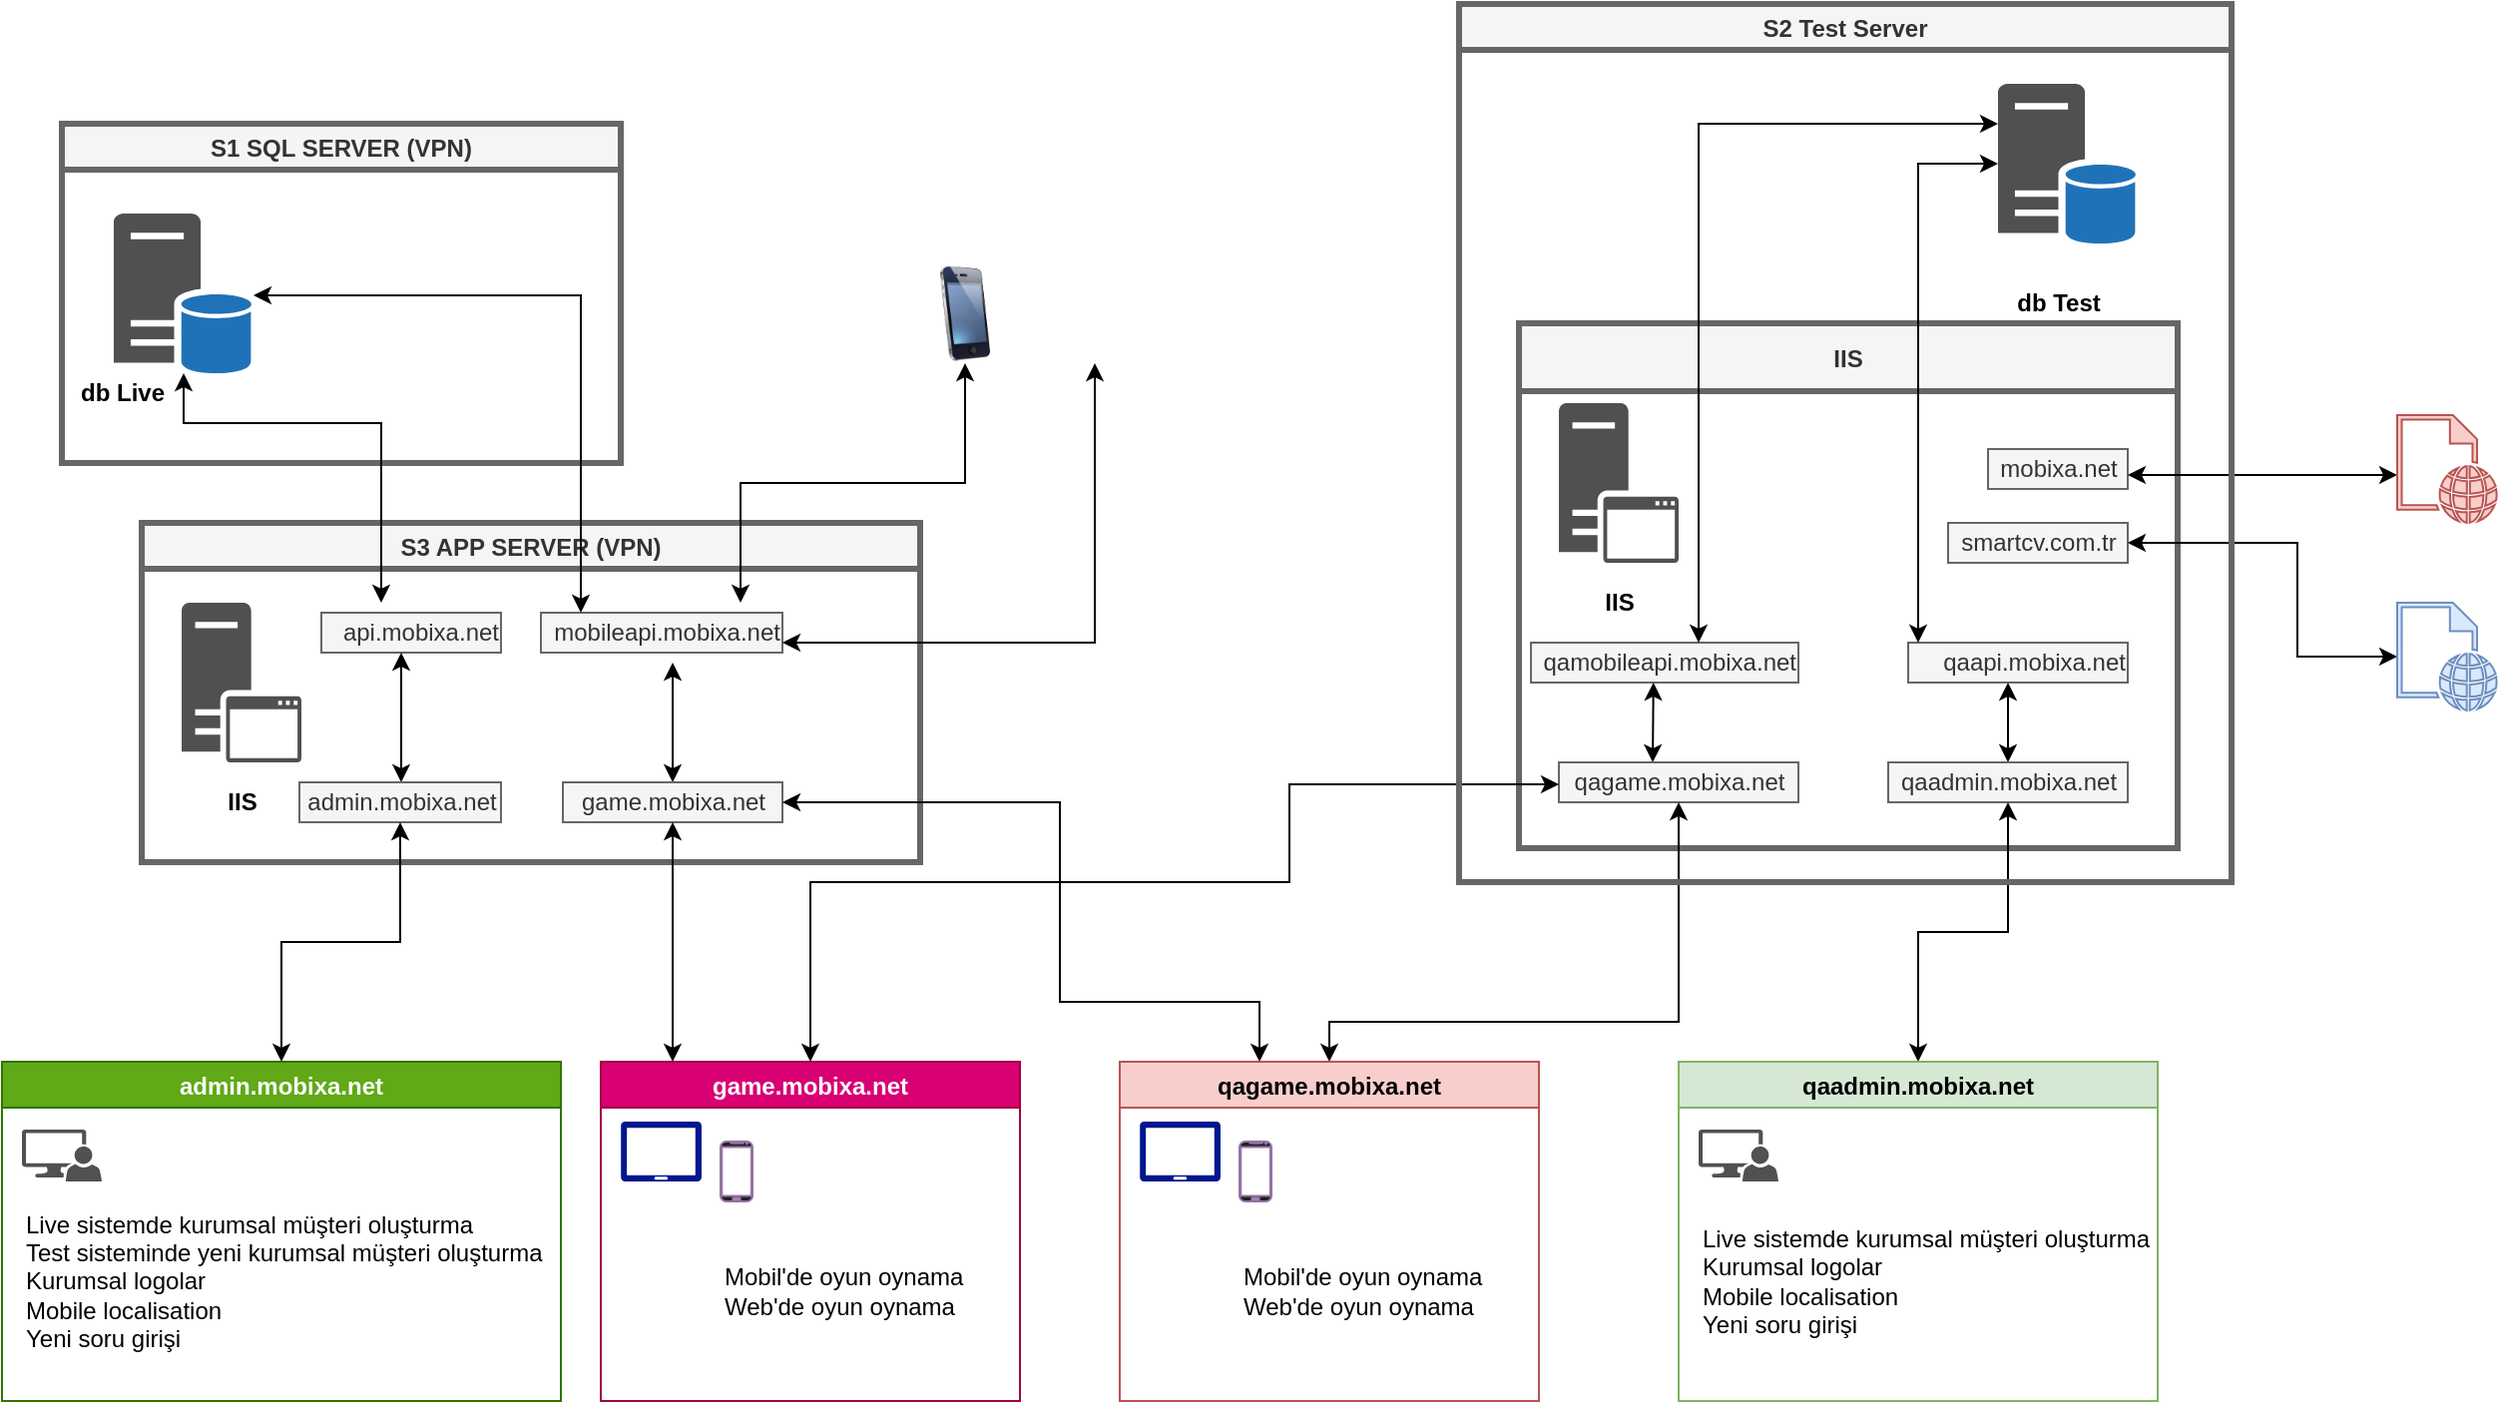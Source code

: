 <mxfile version="12.4.3" type="github" pages="1"><diagram id="cULagJZcPOH4J3PardV_" name="Page-1"><mxGraphModel dx="868" dy="443" grid="1" gridSize="10" guides="1" tooltips="1" connect="1" arrows="1" fold="1" page="1" pageScale="1" pageWidth="827" pageHeight="1169" math="0" shadow="0"><root><mxCell id="0"/><mxCell id="1" parent="0"/><mxCell id="4tE4X2BIgsz1hw9y_Evs-1" value="S3 APP SERVER (VPN)" style="swimlane;fillColor=#f5f5f5;strokeColor=#666666;fontColor=#333333;strokeWidth=3;" parent="1" vertex="1"><mxGeometry x="290" y="300" width="390" height="170" as="geometry"><mxRectangle x="110" y="240" width="100" height="23" as="alternateBounds"/></mxGeometry></mxCell><mxCell id="4tE4X2BIgsz1hw9y_Evs-2" value="api.mobixa.net" style="text;html=1;align=right;verticalAlign=middle;resizable=0;points=[];;autosize=1;fillColor=#f5f5f5;strokeColor=#666666;fontColor=#333333;" parent="4tE4X2BIgsz1hw9y_Evs-1" vertex="1"><mxGeometry x="90" y="45" width="90" height="20" as="geometry"/></mxCell><mxCell id="4tE4X2BIgsz1hw9y_Evs-148" style="edgeStyle=elbowEdgeStyle;rounded=0;orthogonalLoop=1;jettySize=auto;elbow=vertical;html=1;startArrow=classic;startFill=1;" parent="4tE4X2BIgsz1hw9y_Evs-1" source="4tE4X2BIgsz1hw9y_Evs-3" target="4tE4X2BIgsz1hw9y_Evs-2" edge="1"><mxGeometry relative="1" as="geometry"><mxPoint x="130" y="80" as="targetPoint"/><Array as="points"><mxPoint x="130" y="100"/></Array></mxGeometry></mxCell><mxCell id="4tE4X2BIgsz1hw9y_Evs-3" value="admin.mobixa.net" style="text;html=1;align=center;verticalAlign=middle;resizable=0;points=[];;autosize=1;fillColor=#f5f5f5;strokeColor=#666666;fontColor=#333333;" parent="4tE4X2BIgsz1hw9y_Evs-1" vertex="1"><mxGeometry x="79" y="130" width="101" height="20" as="geometry"/></mxCell><mxCell id="4tE4X2BIgsz1hw9y_Evs-45" value="" style="edgeStyle=orthogonalEdgeStyle;rounded=0;orthogonalLoop=1;jettySize=auto;html=1;startArrow=classic;startFill=1;" parent="4tE4X2BIgsz1hw9y_Evs-1" source="4tE4X2BIgsz1hw9y_Evs-39" edge="1"><mxGeometry relative="1" as="geometry"><mxPoint x="266" y="70" as="targetPoint"/><Array as="points"><mxPoint x="266" y="80"/><mxPoint x="266" y="80"/></Array></mxGeometry></mxCell><mxCell id="4tE4X2BIgsz1hw9y_Evs-39" value="&lt;span style=&quot;text-align: right&quot;&gt;game.mobixa.net&lt;/span&gt;" style="text;html=1;align=center;verticalAlign=middle;resizable=0;points=[];;autosize=1;fillColor=#f5f5f5;strokeColor=#666666;fontColor=#333333;" parent="4tE4X2BIgsz1hw9y_Evs-1" vertex="1"><mxGeometry x="211" y="130" width="110" height="20" as="geometry"/></mxCell><mxCell id="4tE4X2BIgsz1hw9y_Evs-43" value="mobileapi.mobixa.net&lt;br&gt;" style="text;html=1;align=right;verticalAlign=middle;resizable=0;points=[];;autosize=1;fillColor=#f5f5f5;strokeColor=#666666;fontColor=#333333;" parent="4tE4X2BIgsz1hw9y_Evs-1" vertex="1"><mxGeometry x="200" y="45" width="121" height="20" as="geometry"/></mxCell><mxCell id="4tE4X2BIgsz1hw9y_Evs-58" value="" style="group" parent="4tE4X2BIgsz1hw9y_Evs-1" vertex="1" connectable="0"><mxGeometry x="20" y="40" width="60" height="110" as="geometry"/></mxCell><mxCell id="4tE4X2BIgsz1hw9y_Evs-4" value="" style="pointerEvents=1;shadow=0;dashed=0;html=1;strokeColor=none;fillColor=#505050;labelPosition=center;verticalLabelPosition=bottom;verticalAlign=top;outlineConnect=0;align=center;shape=mxgraph.office.servers.application_server;" parent="4tE4X2BIgsz1hw9y_Evs-58" vertex="1"><mxGeometry width="60" height="80" as="geometry"/></mxCell><mxCell id="4tE4X2BIgsz1hw9y_Evs-5" value="&lt;span style=&quot;font-weight: 700&quot;&gt;IIS&lt;/span&gt;" style="text;html=1;align=center;verticalAlign=middle;resizable=0;points=[];;autosize=1;" parent="4tE4X2BIgsz1hw9y_Evs-58" vertex="1"><mxGeometry x="15" y="90" width="30" height="20" as="geometry"/></mxCell><mxCell id="4tE4X2BIgsz1hw9y_Evs-6" value="S1 SQL SERVER (VPN)" style="swimlane;fillColor=#f5f5f5;strokeColor=#666666;fontColor=#333333;strokeWidth=3;startSize=23;" parent="1" vertex="1"><mxGeometry x="250" y="100" width="280" height="170" as="geometry"><mxRectangle x="50" y="40" width="100" height="23" as="alternateBounds"/></mxGeometry></mxCell><mxCell id="4tE4X2BIgsz1hw9y_Evs-7" value="" style="pointerEvents=1;shadow=0;dashed=0;html=1;strokeColor=none;fillColor=#505050;labelPosition=center;verticalLabelPosition=bottom;verticalAlign=top;outlineConnect=0;align=center;shape=mxgraph.office.servers.database_server_blue;" parent="4tE4X2BIgsz1hw9y_Evs-6" vertex="1"><mxGeometry x="26" y="45" width="70" height="80" as="geometry"/></mxCell><mxCell id="4tE4X2BIgsz1hw9y_Evs-8" value="&lt;span style=&quot;font-weight: 700&quot;&gt;db Live&lt;/span&gt;" style="text;html=1;align=center;verticalAlign=middle;resizable=0;points=[];;autosize=1;" parent="4tE4X2BIgsz1hw9y_Evs-6" vertex="1"><mxGeometry y="125" width="60" height="20" as="geometry"/></mxCell><mxCell id="4tE4X2BIgsz1hw9y_Evs-9" value="IIS" style="swimlane;fillColor=#f5f5f5;strokeColor=#666666;fontColor=#333333;strokeWidth=3;startSize=34;" parent="1" vertex="1"><mxGeometry x="980" y="200" width="330" height="263" as="geometry"><mxRectangle x="990" y="220" width="100" height="23" as="alternateBounds"/></mxGeometry></mxCell><mxCell id="4tE4X2BIgsz1hw9y_Evs-11" value="mobixa.net" style="text;html=1;align=center;verticalAlign=middle;resizable=0;points=[];;autosize=1;fillColor=#f5f5f5;strokeColor=#666666;fontColor=#333333;" parent="4tE4X2BIgsz1hw9y_Evs-9" vertex="1"><mxGeometry x="235" y="63" width="70" height="20" as="geometry"/></mxCell><mxCell id="4tE4X2BIgsz1hw9y_Evs-12" value="smartcv.com.tr" style="text;html=1;align=center;verticalAlign=middle;resizable=0;points=[];;autosize=1;fillColor=#f5f5f5;strokeColor=#666666;fontColor=#333333;" parent="4tE4X2BIgsz1hw9y_Evs-9" vertex="1"><mxGeometry x="215" y="100" width="90" height="20" as="geometry"/></mxCell><mxCell id="4tE4X2BIgsz1hw9y_Evs-121" style="edgeStyle=orthogonalEdgeStyle;rounded=0;orthogonalLoop=1;jettySize=auto;html=1;startArrow=classic;startFill=1;" parent="4tE4X2BIgsz1hw9y_Evs-9" source="4tE4X2BIgsz1hw9y_Evs-13" target="4tE4X2BIgsz1hw9y_Evs-14" edge="1"><mxGeometry relative="1" as="geometry"><Array as="points"><mxPoint x="245" y="190"/><mxPoint x="245" y="190"/></Array></mxGeometry></mxCell><mxCell id="4tE4X2BIgsz1hw9y_Evs-13" value="qaadmin.mobixa.net" style="text;html=1;align=center;verticalAlign=middle;resizable=0;points=[];;autosize=1;fillColor=#f5f5f5;strokeColor=#666666;fontColor=#333333;" parent="4tE4X2BIgsz1hw9y_Evs-9" vertex="1"><mxGeometry x="185" y="220" width="120" height="20" as="geometry"/></mxCell><mxCell id="4tE4X2BIgsz1hw9y_Evs-14" value="qaapi.mobixa.net" style="text;html=1;align=right;verticalAlign=middle;resizable=0;points=[];;autosize=1;fillColor=#f5f5f5;strokeColor=#666666;fontColor=#333333;" parent="4tE4X2BIgsz1hw9y_Evs-9" vertex="1"><mxGeometry x="195" y="160" width="110" height="20" as="geometry"/></mxCell><mxCell id="4tE4X2BIgsz1hw9y_Evs-65" value="qamobileapi.mobixa.net&lt;br&gt;" style="text;html=1;align=right;verticalAlign=middle;resizable=0;points=[];;autosize=1;fillColor=#f5f5f5;strokeColor=#666666;fontColor=#333333;" parent="4tE4X2BIgsz1hw9y_Evs-9" vertex="1"><mxGeometry x="6" y="160" width="134" height="20" as="geometry"/></mxCell><mxCell id="4tE4X2BIgsz1hw9y_Evs-125" style="rounded=0;orthogonalLoop=1;jettySize=auto;html=1;entryX=0.458;entryY=1;entryDx=0;entryDy=0;entryPerimeter=0;startArrow=classic;startFill=1;" parent="4tE4X2BIgsz1hw9y_Evs-9" target="4tE4X2BIgsz1hw9y_Evs-65" edge="1"><mxGeometry relative="1" as="geometry"><mxPoint x="67" y="220" as="sourcePoint"/></mxGeometry></mxCell><mxCell id="4tE4X2BIgsz1hw9y_Evs-62" value="&lt;span style=&quot;text-align: right&quot;&gt;qagame.mobixa.net&lt;/span&gt;" style="text;html=1;align=center;verticalAlign=middle;resizable=0;points=[];;autosize=1;fillColor=#f5f5f5;strokeColor=#666666;fontColor=#333333;" parent="4tE4X2BIgsz1hw9y_Evs-9" vertex="1"><mxGeometry x="20" y="220" width="120" height="20" as="geometry"/></mxCell><mxCell id="4tE4X2BIgsz1hw9y_Evs-83" value="" style="group" parent="4tE4X2BIgsz1hw9y_Evs-9" vertex="1" connectable="0"><mxGeometry x="20" y="40" width="60" height="110" as="geometry"/></mxCell><mxCell id="4tE4X2BIgsz1hw9y_Evs-59" value="" style="group" parent="4tE4X2BIgsz1hw9y_Evs-83" vertex="1" connectable="0"><mxGeometry width="60" height="110" as="geometry"/></mxCell><mxCell id="4tE4X2BIgsz1hw9y_Evs-60" value="" style="pointerEvents=1;shadow=0;dashed=0;html=1;strokeColor=none;fillColor=#505050;labelPosition=center;verticalLabelPosition=bottom;verticalAlign=top;outlineConnect=0;align=center;shape=mxgraph.office.servers.application_server;" parent="4tE4X2BIgsz1hw9y_Evs-59" vertex="1"><mxGeometry width="60" height="80" as="geometry"/></mxCell><mxCell id="4tE4X2BIgsz1hw9y_Evs-61" value="&lt;span style=&quot;font-weight: 700&quot;&gt;IIS&lt;/span&gt;" style="text;html=1;align=center;verticalAlign=middle;resizable=0;points=[];;autosize=1;" parent="4tE4X2BIgsz1hw9y_Evs-59" vertex="1"><mxGeometry x="15" y="90" width="30" height="20" as="geometry"/></mxCell><mxCell id="4tE4X2BIgsz1hw9y_Evs-16" style="edgeStyle=orthogonalEdgeStyle;rounded=0;orthogonalLoop=1;jettySize=auto;html=1;endArrow=classic;endFill=1;startArrow=classic;startFill=1;" parent="1" source="4tE4X2BIgsz1hw9y_Evs-7" edge="1"><mxGeometry relative="1" as="geometry"><mxPoint x="410" y="340" as="targetPoint"/><Array as="points"><mxPoint x="311" y="250"/><mxPoint x="410" y="250"/></Array></mxGeometry></mxCell><mxCell id="4tE4X2BIgsz1hw9y_Evs-48" style="edgeStyle=orthogonalEdgeStyle;rounded=0;orthogonalLoop=1;jettySize=auto;html=1;startArrow=classic;startFill=1;" parent="1" source="4tE4X2BIgsz1hw9y_Evs-17" target="4tE4X2BIgsz1hw9y_Evs-3" edge="1"><mxGeometry relative="1" as="geometry"/></mxCell><mxCell id="4tE4X2BIgsz1hw9y_Evs-17" value="admin.mobixa.net" style="swimlane;fillColor=#60a917;strokeColor=#2D7600;fontColor=#ffffff;" parent="1" vertex="1"><mxGeometry x="220" y="570" width="280" height="170" as="geometry"><mxRectangle x="20" y="510" width="100" height="23" as="alternateBounds"/></mxGeometry></mxCell><mxCell id="4tE4X2BIgsz1hw9y_Evs-18" value="" style="pointerEvents=1;shadow=0;dashed=0;html=1;strokeColor=none;labelPosition=center;verticalLabelPosition=bottom;verticalAlign=top;align=center;fillColor=#515151;shape=mxgraph.mscae.system_center.admin_console" parent="4tE4X2BIgsz1hw9y_Evs-17" vertex="1"><mxGeometry x="10" y="34" width="40" height="26" as="geometry"/></mxCell><mxCell id="4tE4X2BIgsz1hw9y_Evs-19" value="Live sistemde kurumsal müşteri oluşturma&lt;br&gt;Test sisteminde yeni kurumsal müşteri oluşturma&lt;br&gt;Kurumsal logolar&lt;br&gt;Mobile localisation&lt;br&gt;Yeni soru girişi" style="text;html=1;align=left;verticalAlign=middle;resizable=0;points=[];;autosize=1;" parent="4tE4X2BIgsz1hw9y_Evs-17" vertex="1"><mxGeometry x="10" y="70" width="270" height="80" as="geometry"/></mxCell><mxCell id="4tE4X2BIgsz1hw9y_Evs-49" style="edgeStyle=orthogonalEdgeStyle;rounded=0;orthogonalLoop=1;jettySize=auto;html=1;startArrow=classic;startFill=1;" parent="1" source="4tE4X2BIgsz1hw9y_Evs-20" target="4tE4X2BIgsz1hw9y_Evs-39" edge="1"><mxGeometry relative="1" as="geometry"><Array as="points"><mxPoint x="556" y="550"/><mxPoint x="556" y="550"/></Array></mxGeometry></mxCell><mxCell id="4tE4X2BIgsz1hw9y_Evs-107" style="edgeStyle=orthogonalEdgeStyle;rounded=0;orthogonalLoop=1;jettySize=auto;html=1;entryX=0;entryY=0.55;entryDx=0;entryDy=0;entryPerimeter=0;startArrow=classic;startFill=1;" parent="1" source="4tE4X2BIgsz1hw9y_Evs-20" target="4tE4X2BIgsz1hw9y_Evs-62" edge="1"><mxGeometry relative="1" as="geometry"><Array as="points"><mxPoint x="625" y="480"/><mxPoint x="865" y="480"/><mxPoint x="865" y="431"/></Array></mxGeometry></mxCell><mxCell id="4tE4X2BIgsz1hw9y_Evs-20" value="game.mobixa.net" style="swimlane;fillColor=#d80073;strokeColor=#A50040;fontColor=#ffffff;" parent="1" vertex="1"><mxGeometry x="520" y="570" width="210" height="170" as="geometry"><mxRectangle x="280" y="510" width="100" height="23" as="alternateBounds"/></mxGeometry></mxCell><mxCell id="4tE4X2BIgsz1hw9y_Evs-21" value="Mobil'de oyun oynama&lt;br&gt;Web'de oyun oynama" style="text;html=1;align=left;verticalAlign=middle;resizable=0;points=[];;autosize=1;" parent="4tE4X2BIgsz1hw9y_Evs-20" vertex="1"><mxGeometry x="60" y="100" width="140" height="30" as="geometry"/></mxCell><mxCell id="4tE4X2BIgsz1hw9y_Evs-22" value="" style="verticalLabelPosition=bottom;verticalAlign=top;html=1;shadow=0;dashed=0;strokeWidth=1;shape=mxgraph.android.phone2;strokeColor=#9673a6;align=left;fillColor=#201F21;" parent="4tE4X2BIgsz1hw9y_Evs-20" vertex="1"><mxGeometry x="60" y="40" width="16" height="30" as="geometry"/></mxCell><mxCell id="4tE4X2BIgsz1hw9y_Evs-23" value="" style="aspect=fixed;pointerEvents=1;shadow=0;dashed=0;html=1;strokeColor=none;labelPosition=center;verticalLabelPosition=bottom;verticalAlign=top;align=center;fillColor=#00188D;shape=mxgraph.azure.tablet;" parent="4tE4X2BIgsz1hw9y_Evs-20" vertex="1"><mxGeometry x="10" y="30" width="40.55" height="30" as="geometry"/></mxCell><mxCell id="4tE4X2BIgsz1hw9y_Evs-47" style="edgeStyle=orthogonalEdgeStyle;rounded=0;orthogonalLoop=1;jettySize=auto;html=1;startArrow=classic;startFill=1;" parent="1" source="4tE4X2BIgsz1hw9y_Evs-26" target="4tE4X2BIgsz1hw9y_Evs-39" edge="1"><mxGeometry relative="1" as="geometry"><Array as="points"><mxPoint x="850" y="540"/><mxPoint x="750" y="540"/><mxPoint x="750" y="440"/></Array></mxGeometry></mxCell><mxCell id="4tE4X2BIgsz1hw9y_Evs-106" style="edgeStyle=orthogonalEdgeStyle;rounded=0;orthogonalLoop=1;jettySize=auto;html=1;startArrow=classic;startFill=1;" parent="1" source="4tE4X2BIgsz1hw9y_Evs-26" target="4tE4X2BIgsz1hw9y_Evs-62" edge="1"><mxGeometry relative="1" as="geometry"><Array as="points"><mxPoint x="885" y="550"/><mxPoint x="1060" y="550"/></Array></mxGeometry></mxCell><mxCell id="4tE4X2BIgsz1hw9y_Evs-26" value="qagame.mobixa.net" style="swimlane;fillColor=#f8cecc;strokeColor=#b85450;" parent="1" vertex="1"><mxGeometry x="780" y="570" width="210" height="170" as="geometry"><mxRectangle x="160" y="510" width="100" height="23" as="alternateBounds"/></mxGeometry></mxCell><mxCell id="4tE4X2BIgsz1hw9y_Evs-27" value="Mobil'de oyun oynama&lt;br&gt;Web'de oyun oynama" style="text;html=1;align=left;verticalAlign=middle;resizable=0;points=[];;autosize=1;" parent="4tE4X2BIgsz1hw9y_Evs-26" vertex="1"><mxGeometry x="60" y="100" width="140" height="30" as="geometry"/></mxCell><mxCell id="4tE4X2BIgsz1hw9y_Evs-28" value="" style="verticalLabelPosition=bottom;verticalAlign=top;html=1;shadow=0;dashed=0;strokeWidth=1;shape=mxgraph.android.phone2;strokeColor=#9673a6;align=left;fillColor=#201F21;" parent="4tE4X2BIgsz1hw9y_Evs-26" vertex="1"><mxGeometry x="60" y="40" width="16" height="30" as="geometry"/></mxCell><mxCell id="4tE4X2BIgsz1hw9y_Evs-29" value="" style="aspect=fixed;pointerEvents=1;shadow=0;dashed=0;html=1;strokeColor=none;labelPosition=center;verticalLabelPosition=bottom;verticalAlign=top;align=center;fillColor=#00188D;shape=mxgraph.azure.tablet;" parent="4tE4X2BIgsz1hw9y_Evs-26" vertex="1"><mxGeometry x="10" y="30" width="40.55" height="30" as="geometry"/></mxCell><mxCell id="4tE4X2BIgsz1hw9y_Evs-105" style="edgeStyle=orthogonalEdgeStyle;rounded=0;orthogonalLoop=1;jettySize=auto;html=1;startArrow=classic;startFill=1;" parent="1" source="4tE4X2BIgsz1hw9y_Evs-30" target="4tE4X2BIgsz1hw9y_Evs-13" edge="1"><mxGeometry relative="1" as="geometry"/></mxCell><mxCell id="4tE4X2BIgsz1hw9y_Evs-30" value="qaadmin.mobixa.net" style="swimlane;fillColor=#d5e8d4;strokeColor=#82b366;" parent="1" vertex="1"><mxGeometry x="1060" y="570" width="240" height="170" as="geometry"><mxRectangle x="160" y="510" width="100" height="23" as="alternateBounds"/></mxGeometry></mxCell><mxCell id="4tE4X2BIgsz1hw9y_Evs-31" value="" style="pointerEvents=1;shadow=0;dashed=0;html=1;strokeColor=none;labelPosition=center;verticalLabelPosition=bottom;verticalAlign=top;align=center;fillColor=#515151;shape=mxgraph.mscae.system_center.admin_console" parent="4tE4X2BIgsz1hw9y_Evs-30" vertex="1"><mxGeometry x="10" y="34" width="40" height="26" as="geometry"/></mxCell><mxCell id="4tE4X2BIgsz1hw9y_Evs-32" value="Live sistemde kurumsal müşteri oluşturma&lt;br&gt;Kurumsal logolar&lt;br&gt;Mobile localisation&lt;br&gt;Yeni soru girişi" style="text;html=1;align=left;verticalAlign=middle;resizable=0;points=[];;autosize=1;" parent="4tE4X2BIgsz1hw9y_Evs-30" vertex="1"><mxGeometry x="10" y="80" width="240" height="60" as="geometry"/></mxCell><mxCell id="4tE4X2BIgsz1hw9y_Evs-109" style="edgeStyle=orthogonalEdgeStyle;rounded=0;orthogonalLoop=1;jettySize=auto;html=1;entryX=1;entryY=0.65;entryDx=0;entryDy=0;entryPerimeter=0;startArrow=classic;startFill=1;" parent="1" source="4tE4X2BIgsz1hw9y_Evs-35" target="4tE4X2BIgsz1hw9y_Evs-11" edge="1"><mxGeometry relative="1" as="geometry"><Array as="points"><mxPoint x="1370" y="276"/><mxPoint x="1370" y="276"/></Array></mxGeometry></mxCell><mxCell id="4tE4X2BIgsz1hw9y_Evs-35" value="" style="pointerEvents=1;shadow=0;dashed=0;html=1;strokeColor=#b85450;fillColor=#f8cecc;labelPosition=center;verticalLabelPosition=bottom;verticalAlign=top;outlineConnect=0;align=center;shape=mxgraph.office.concepts.web_page;" parent="1" vertex="1"><mxGeometry x="1420" y="246" width="50" height="54" as="geometry"/></mxCell><mxCell id="4tE4X2BIgsz1hw9y_Evs-110" style="edgeStyle=orthogonalEdgeStyle;rounded=0;orthogonalLoop=1;jettySize=auto;html=1;startArrow=classic;startFill=1;" parent="1" source="4tE4X2BIgsz1hw9y_Evs-36" target="4tE4X2BIgsz1hw9y_Evs-12" edge="1"><mxGeometry relative="1" as="geometry"><Array as="points"><mxPoint x="1370" y="367"/><mxPoint x="1370" y="310"/></Array></mxGeometry></mxCell><mxCell id="4tE4X2BIgsz1hw9y_Evs-36" value="" style="pointerEvents=1;shadow=0;dashed=0;html=1;strokeColor=#6c8ebf;fillColor=#dae8fc;labelPosition=center;verticalLabelPosition=bottom;verticalAlign=top;outlineConnect=0;align=center;shape=mxgraph.office.concepts.web_page;" parent="1" vertex="1"><mxGeometry x="1420" y="340" width="50" height="54" as="geometry"/></mxCell><mxCell id="4tE4X2BIgsz1hw9y_Evs-52" style="edgeStyle=orthogonalEdgeStyle;rounded=0;orthogonalLoop=1;jettySize=auto;html=1;endArrow=classic;endFill=1;startArrow=classic;startFill=1;" parent="1" source="4tE4X2BIgsz1hw9y_Evs-7" target="4tE4X2BIgsz1hw9y_Evs-43" edge="1"><mxGeometry relative="1" as="geometry"><mxPoint x="460" y="225" as="sourcePoint"/><mxPoint x="559" y="340" as="targetPoint"/><Array as="points"><mxPoint x="510" y="186"/></Array></mxGeometry></mxCell><mxCell id="4tE4X2BIgsz1hw9y_Evs-102" value="S2 Test Server" style="swimlane;fillColor=#f5f5f5;strokeColor=#666666;fontColor=#333333;strokeWidth=3;startSize=23;" parent="1" vertex="1"><mxGeometry x="950" y="40" width="387" height="440" as="geometry"><mxRectangle x="50" y="40" width="100" height="23" as="alternateBounds"/></mxGeometry></mxCell><mxCell id="4tE4X2BIgsz1hw9y_Evs-103" value="" style="pointerEvents=1;shadow=0;dashed=0;html=1;strokeColor=none;fillColor=#505050;labelPosition=center;verticalLabelPosition=bottom;verticalAlign=top;outlineConnect=0;align=center;shape=mxgraph.office.servers.database_server_blue;" parent="4tE4X2BIgsz1hw9y_Evs-102" vertex="1"><mxGeometry x="270" y="40" width="70" height="80" as="geometry"/></mxCell><mxCell id="4tE4X2BIgsz1hw9y_Evs-104" value="&lt;span style=&quot;font-weight: 700&quot;&gt;db Test&lt;/span&gt;" style="text;html=1;align=center;verticalAlign=middle;resizable=0;points=[];;autosize=1;" parent="4tE4X2BIgsz1hw9y_Evs-102" vertex="1"><mxGeometry x="270" y="140" width="60" height="20" as="geometry"/></mxCell><mxCell id="4tE4X2BIgsz1hw9y_Evs-126" value="" style="endArrow=classic;startArrow=classic;html=1;edgeStyle=orthogonalEdgeStyle;rounded=0;" parent="1" source="4tE4X2BIgsz1hw9y_Evs-65" target="4tE4X2BIgsz1hw9y_Evs-103" edge="1"><mxGeometry width="50" height="50" relative="1" as="geometry"><mxPoint x="1130" y="310" as="sourcePoint"/><mxPoint x="1180" y="260" as="targetPoint"/><Array as="points"><mxPoint x="1070" y="100"/></Array></mxGeometry></mxCell><mxCell id="4tE4X2BIgsz1hw9y_Evs-127" value="" style="endArrow=classic;startArrow=classic;html=1;edgeStyle=orthogonalEdgeStyle;elbow=vertical;rounded=0;" parent="1" source="4tE4X2BIgsz1hw9y_Evs-14" target="4tE4X2BIgsz1hw9y_Evs-103" edge="1"><mxGeometry width="50" height="50" relative="1" as="geometry"><mxPoint x="1175" y="350" as="sourcePoint"/><mxPoint x="1250" y="160" as="targetPoint"/><Array as="points"><mxPoint x="1180" y="120"/></Array></mxGeometry></mxCell><mxCell id="4tE4X2BIgsz1hw9y_Evs-146" style="edgeStyle=elbowEdgeStyle;rounded=0;orthogonalLoop=1;jettySize=auto;elbow=vertical;html=1;startArrow=classic;startFill=1;exitX=0.5;exitY=1;exitDx=0;exitDy=0;" parent="1" source="4tE4X2BIgsz1hw9y_Evs-133" target="4tE4X2BIgsz1hw9y_Evs-43" edge="1"><mxGeometry relative="1" as="geometry"><mxPoint x="768" y="260" as="sourcePoint"/><Array as="points"><mxPoint x="760" y="360"/></Array></mxGeometry></mxCell><mxCell id="4tE4X2BIgsz1hw9y_Evs-133" value="" style="shape=image;html=1;verticalAlign=top;verticalLabelPosition=bottom;labelBackgroundColor=#ffffff;imageAspect=0;aspect=fixed;image=https://cdn0.iconfinder.com/data/icons/devices-42/512/android_phone-128.png;fillColor=#ffffff;" parent="1" vertex="1"><mxGeometry x="740" y="165" width="55" height="55" as="geometry"/></mxCell><mxCell id="4tE4X2BIgsz1hw9y_Evs-144" style="edgeStyle=elbowEdgeStyle;rounded=0;orthogonalLoop=1;jettySize=auto;elbow=vertical;html=1;startArrow=classic;startFill=1;" parent="1" source="4tE4X2BIgsz1hw9y_Evs-134" edge="1"><mxGeometry relative="1" as="geometry"><mxPoint x="590" y="340" as="targetPoint"/></mxGeometry></mxCell><mxCell id="4tE4X2BIgsz1hw9y_Evs-134" value="" style="image;html=1;labelBackgroundColor=#ffffff;image=img/lib/clip_art/telecommunication/iPhone_128x128.png;fillColor=#ffffff;" parent="1" vertex="1"><mxGeometry x="690" y="170" width="25" height="50" as="geometry"/></mxCell></root></mxGraphModel></diagram></mxfile>